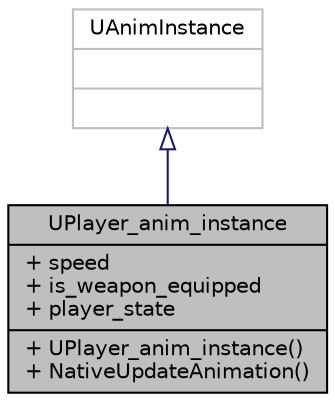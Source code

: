 digraph "UPlayer_anim_instance"
{
 // LATEX_PDF_SIZE
  edge [fontname="Helvetica",fontsize="10",labelfontname="Helvetica",labelfontsize="10"];
  node [fontname="Helvetica",fontsize="10",shape=record];
  Node1 [label="{UPlayer_anim_instance\n|+ speed\l+ is_weapon_equipped\l+ player_state\l|+ UPlayer_anim_instance()\l+ NativeUpdateAnimation()\l}",height=0.2,width=0.4,color="black", fillcolor="grey75", style="filled", fontcolor="black",tooltip=" "];
  Node2 -> Node1 [dir="back",color="midnightblue",fontsize="10",style="solid",arrowtail="onormal",fontname="Helvetica"];
  Node2 [label="{UAnimInstance\n||}",height=0.2,width=0.4,color="grey75", fillcolor="white", style="filled",tooltip=" "];
}
